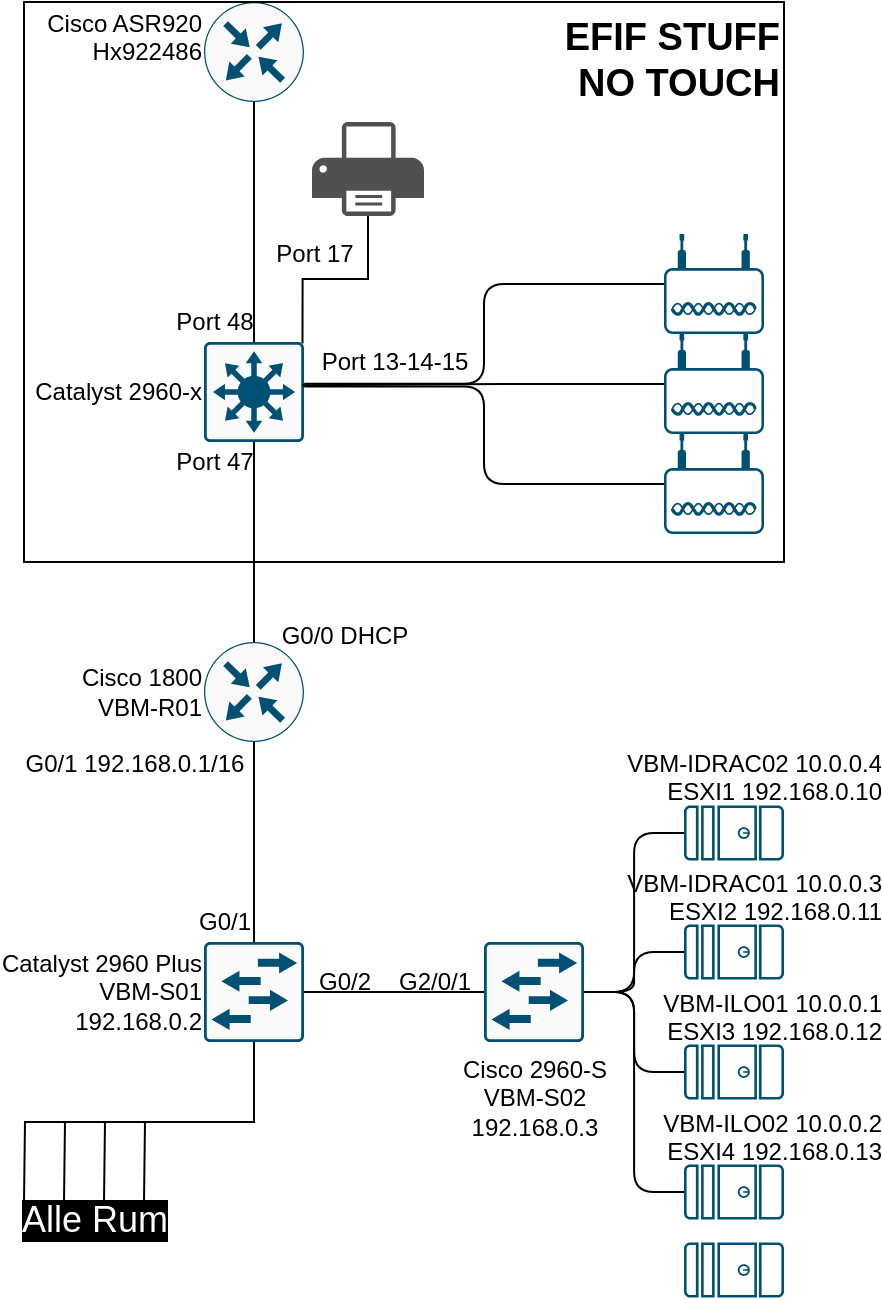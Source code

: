 <mxfile version="15.8.7" type="github">
  <diagram id="ppfziiVVInZV-qy0xaDF" name="Page-1">
    <mxGraphModel dx="1422" dy="780" grid="1" gridSize="10" guides="1" tooltips="1" connect="1" arrows="1" fold="1" page="1" pageScale="1" pageWidth="850" pageHeight="1100" math="0" shadow="0">
      <root>
        <mxCell id="0" />
        <mxCell id="1" parent="0" />
        <mxCell id="5dfUAcdPvlu-0EGSf2Pe-10" style="edgeStyle=orthogonalEdgeStyle;rounded=1;orthogonalLoop=1;jettySize=auto;html=1;entryX=0.5;entryY=0;entryDx=0;entryDy=0;entryPerimeter=0;endArrow=none;endFill=0;strokeColor=default;" parent="1" source="5dfUAcdPvlu-0EGSf2Pe-1" target="5dfUAcdPvlu-0EGSf2Pe-3" edge="1">
          <mxGeometry relative="1" as="geometry" />
        </mxCell>
        <mxCell id="5dfUAcdPvlu-0EGSf2Pe-1" value="&lt;div style=&quot;font-size: 12px;&quot;&gt;Cisco ASR920&lt;br style=&quot;font-size: 12px;&quot;&gt;Hx922486&lt;/div&gt;&lt;div style=&quot;font-size: 12px;&quot;&gt;&lt;br style=&quot;font-size: 12px;&quot;&gt;&lt;/div&gt;" style="sketch=0;points=[[0.5,0,0],[1,0.5,0],[0.5,1,0],[0,0.5,0],[0.145,0.145,0],[0.856,0.145,0],[0.855,0.856,0],[0.145,0.855,0]];verticalLabelPosition=middle;html=1;verticalAlign=middle;aspect=fixed;align=right;pointerEvents=1;shape=mxgraph.cisco19.rect;prIcon=router;fillColor=#FAFAFA;strokeColor=#005073;labelBackgroundColor=none;labelBorderColor=none;horizontal=1;labelPosition=left;fontSize=12;" parent="1" vertex="1">
          <mxGeometry x="410" y="90" width="50" height="50" as="geometry" />
        </mxCell>
        <mxCell id="5dfUAcdPvlu-0EGSf2Pe-9" style="edgeStyle=orthogonalEdgeStyle;rounded=1;orthogonalLoop=1;jettySize=auto;html=1;exitX=0.5;exitY=0;exitDx=0;exitDy=0;exitPerimeter=0;entryX=0.5;entryY=1;entryDx=0;entryDy=0;entryPerimeter=0;endArrow=none;endFill=0;strokeColor=default;" parent="1" source="5dfUAcdPvlu-0EGSf2Pe-2" target="5dfUAcdPvlu-0EGSf2Pe-3" edge="1">
          <mxGeometry relative="1" as="geometry" />
        </mxCell>
        <mxCell id="5dfUAcdPvlu-0EGSf2Pe-2" value="&lt;div&gt;Cisco 1800&lt;/div&gt;&lt;div&gt;VBM-R01&lt;br&gt;&lt;/div&gt;" style="sketch=0;points=[[0.5,0,0],[1,0.5,0],[0.5,1,0],[0,0.5,0],[0.145,0.145,0],[0.856,0.145,0],[0.855,0.856,0],[0.145,0.855,0]];verticalLabelPosition=middle;html=1;verticalAlign=middle;aspect=fixed;align=right;pointerEvents=1;shape=mxgraph.cisco19.rect;prIcon=router;fillColor=#FAFAFA;strokeColor=#005073;labelPosition=left;" parent="1" vertex="1">
          <mxGeometry x="410" y="410" width="50" height="50" as="geometry" />
        </mxCell>
        <mxCell id="KE-paRDOmHkB9Fc1bpKS-12" style="edgeStyle=orthogonalEdgeStyle;rounded=0;orthogonalLoop=1;jettySize=auto;html=1;exitX=0.985;exitY=0.015;exitDx=0;exitDy=0;exitPerimeter=0;fontSize=12;fontColor=default;endArrow=none;endFill=0;" edge="1" parent="1" source="5dfUAcdPvlu-0EGSf2Pe-3" target="KE-paRDOmHkB9Fc1bpKS-11">
          <mxGeometry relative="1" as="geometry" />
        </mxCell>
        <mxCell id="5dfUAcdPvlu-0EGSf2Pe-3" value="Catalyst 2960-x" style="sketch=0;points=[[0.015,0.015,0],[0.985,0.015,0],[0.985,0.985,0],[0.015,0.985,0],[0.25,0,0],[0.5,0,0],[0.75,0,0],[1,0.25,0],[1,0.5,0],[1,0.75,0],[0.75,1,0],[0.5,1,0],[0.25,1,0],[0,0.75,0],[0,0.5,0],[0,0.25,0]];verticalLabelPosition=middle;html=1;verticalAlign=middle;aspect=fixed;align=right;pointerEvents=1;shape=mxgraph.cisco19.rect;prIcon=l3_switch;fillColor=#FAFAFA;strokeColor=#005073;horizontal=1;labelPosition=left;" parent="1" vertex="1">
          <mxGeometry x="410" y="260" width="50" height="50" as="geometry" />
        </mxCell>
        <mxCell id="5dfUAcdPvlu-0EGSf2Pe-8" style="edgeStyle=orthogonalEdgeStyle;rounded=1;orthogonalLoop=1;jettySize=auto;html=1;exitX=0.5;exitY=0;exitDx=0;exitDy=0;exitPerimeter=0;entryX=0.5;entryY=1;entryDx=0;entryDy=0;entryPerimeter=0;endArrow=none;endFill=0;strokeColor=default;" parent="1" source="5dfUAcdPvlu-0EGSf2Pe-4" target="5dfUAcdPvlu-0EGSf2Pe-2" edge="1">
          <mxGeometry relative="1" as="geometry" />
        </mxCell>
        <mxCell id="5dfUAcdPvlu-0EGSf2Pe-37" style="edgeStyle=orthogonalEdgeStyle;rounded=1;orthogonalLoop=1;jettySize=auto;html=1;entryX=0;entryY=0.5;entryDx=0;entryDy=0;entryPerimeter=0;fontSize=12;endArrow=none;endFill=0;strokeColor=default;" parent="1" source="5dfUAcdPvlu-0EGSf2Pe-4" target="5dfUAcdPvlu-0EGSf2Pe-5" edge="1">
          <mxGeometry relative="1" as="geometry" />
        </mxCell>
        <mxCell id="KE-paRDOmHkB9Fc1bpKS-16" style="edgeStyle=orthogonalEdgeStyle;rounded=0;orthogonalLoop=1;jettySize=auto;html=1;exitX=0.5;exitY=1;exitDx=0;exitDy=0;exitPerimeter=0;fontSize=12;fontColor=default;endArrow=none;endFill=0;" edge="1" parent="1" source="5dfUAcdPvlu-0EGSf2Pe-4">
          <mxGeometry relative="1" as="geometry">
            <mxPoint x="320" y="690" as="targetPoint" />
          </mxGeometry>
        </mxCell>
        <mxCell id="KE-paRDOmHkB9Fc1bpKS-17" style="edgeStyle=orthogonalEdgeStyle;rounded=0;orthogonalLoop=1;jettySize=auto;html=1;exitX=0.5;exitY=1;exitDx=0;exitDy=0;exitPerimeter=0;fontSize=12;fontColor=default;endArrow=none;endFill=0;" edge="1" parent="1" source="5dfUAcdPvlu-0EGSf2Pe-4">
          <mxGeometry relative="1" as="geometry">
            <mxPoint x="340" y="690" as="targetPoint" />
          </mxGeometry>
        </mxCell>
        <mxCell id="KE-paRDOmHkB9Fc1bpKS-18" style="edgeStyle=orthogonalEdgeStyle;rounded=0;orthogonalLoop=1;jettySize=auto;html=1;exitX=0.5;exitY=1;exitDx=0;exitDy=0;exitPerimeter=0;fontSize=12;fontColor=default;endArrow=none;endFill=0;" edge="1" parent="1" source="5dfUAcdPvlu-0EGSf2Pe-4">
          <mxGeometry relative="1" as="geometry">
            <mxPoint x="360" y="690" as="targetPoint" />
          </mxGeometry>
        </mxCell>
        <mxCell id="KE-paRDOmHkB9Fc1bpKS-19" style="edgeStyle=orthogonalEdgeStyle;rounded=0;orthogonalLoop=1;jettySize=auto;html=1;exitX=0.5;exitY=1;exitDx=0;exitDy=0;exitPerimeter=0;fontSize=12;fontColor=default;endArrow=none;endFill=0;" edge="1" parent="1" source="5dfUAcdPvlu-0EGSf2Pe-4">
          <mxGeometry relative="1" as="geometry">
            <mxPoint x="380" y="690" as="targetPoint" />
          </mxGeometry>
        </mxCell>
        <mxCell id="5dfUAcdPvlu-0EGSf2Pe-4" value="&lt;div&gt;Catalyst 2960 Plus&lt;/div&gt;&lt;div&gt;VBM-S01&lt;br&gt;&lt;/div&gt;&lt;div&gt;192.168.0.2&lt;br&gt;&lt;/div&gt;" style="sketch=0;points=[[0.015,0.015,0],[0.985,0.015,0],[0.985,0.985,0],[0.015,0.985,0],[0.25,0,0],[0.5,0,0],[0.75,0,0],[1,0.25,0],[1,0.5,0],[1,0.75,0],[0.75,1,0],[0.5,1,0],[0.25,1,0],[0,0.75,0],[0,0.5,0],[0,0.25,0]];verticalLabelPosition=middle;html=1;verticalAlign=middle;aspect=fixed;align=right;pointerEvents=1;shape=mxgraph.cisco19.rect;prIcon=l2_switch;fillColor=#FAFAFA;strokeColor=#005073;labelPosition=left;" parent="1" vertex="1">
          <mxGeometry x="410" y="560" width="50" height="50" as="geometry" />
        </mxCell>
        <mxCell id="5dfUAcdPvlu-0EGSf2Pe-38" style="edgeStyle=orthogonalEdgeStyle;rounded=1;orthogonalLoop=1;jettySize=auto;html=1;exitX=1;exitY=0.5;exitDx=0;exitDy=0;exitPerimeter=0;entryX=0.5;entryY=1;entryDx=0;entryDy=0;entryPerimeter=0;fontSize=12;endArrow=none;endFill=0;strokeColor=default;" parent="1" source="5dfUAcdPvlu-0EGSf2Pe-5" target="5dfUAcdPvlu-0EGSf2Pe-31" edge="1">
          <mxGeometry relative="1" as="geometry" />
        </mxCell>
        <mxCell id="5dfUAcdPvlu-0EGSf2Pe-5" value="&lt;div&gt;Cisco 2960-S&lt;br&gt;&lt;/div&gt;&lt;div&gt;VBM-S02&lt;/div&gt;&lt;div&gt;192.168.0.3&lt;br&gt;&lt;/div&gt;" style="sketch=0;points=[[0.015,0.015,0],[0.985,0.015,0],[0.985,0.985,0],[0.015,0.985,0],[0.25,0,0],[0.5,0,0],[0.75,0,0],[1,0.25,0],[1,0.5,0],[1,0.75,0],[0.75,1,0],[0.5,1,0],[0.25,1,0],[0,0.75,0],[0,0.5,0],[0,0.25,0]];verticalLabelPosition=bottom;html=1;verticalAlign=top;aspect=fixed;align=center;pointerEvents=1;shape=mxgraph.cisco19.rect;prIcon=l2_switch;fillColor=#FAFAFA;strokeColor=#005073;" parent="1" vertex="1">
          <mxGeometry x="550" y="560" width="50" height="50" as="geometry" />
        </mxCell>
        <mxCell id="5dfUAcdPvlu-0EGSf2Pe-23" style="edgeStyle=orthogonalEdgeStyle;rounded=1;orthogonalLoop=1;jettySize=auto;html=1;entryX=1.002;entryY=0.417;entryDx=0;entryDy=0;entryPerimeter=0;fontSize=12;endArrow=none;endFill=0;strokeColor=default;" parent="1" source="5dfUAcdPvlu-0EGSf2Pe-12" target="5dfUAcdPvlu-0EGSf2Pe-3" edge="1">
          <mxGeometry relative="1" as="geometry" />
        </mxCell>
        <mxCell id="5dfUAcdPvlu-0EGSf2Pe-22" style="edgeStyle=orthogonalEdgeStyle;rounded=1;orthogonalLoop=1;jettySize=auto;html=1;entryX=0.98;entryY=0.433;entryDx=0;entryDy=0;entryPerimeter=0;fontSize=12;endArrow=none;endFill=0;strokeColor=default;" parent="1" source="5dfUAcdPvlu-0EGSf2Pe-13" target="5dfUAcdPvlu-0EGSf2Pe-3" edge="1">
          <mxGeometry relative="1" as="geometry" />
        </mxCell>
        <mxCell id="5dfUAcdPvlu-0EGSf2Pe-21" style="edgeStyle=orthogonalEdgeStyle;rounded=1;orthogonalLoop=1;jettySize=auto;html=1;entryX=1.002;entryY=0.444;entryDx=0;entryDy=0;entryPerimeter=0;fontSize=12;endArrow=none;endFill=0;strokeColor=default;" parent="1" source="5dfUAcdPvlu-0EGSf2Pe-14" target="5dfUAcdPvlu-0EGSf2Pe-3" edge="1">
          <mxGeometry relative="1" as="geometry" />
        </mxCell>
        <mxCell id="5dfUAcdPvlu-0EGSf2Pe-25" value="" style="group" parent="1" vertex="1" connectable="0">
          <mxGeometry x="640" y="206" width="50" height="150" as="geometry" />
        </mxCell>
        <mxCell id="5dfUAcdPvlu-0EGSf2Pe-12" value="" style="points=[[0.03,0.36,0],[0.18,0,0],[0.5,0.34,0],[0.82,0,0],[0.97,0.36,0],[1,0.67,0],[0.975,0.975,0],[0.5,1,0],[0.025,0.975,0],[0,0.67,0]];verticalLabelPosition=bottom;sketch=0;html=1;verticalAlign=top;aspect=fixed;align=center;pointerEvents=1;shape=mxgraph.cisco19.wireless_access_point;fillColor=#005073;strokeColor=none;labelBackgroundColor=none;fontSize=12;" parent="5dfUAcdPvlu-0EGSf2Pe-25" vertex="1">
          <mxGeometry width="50" height="50" as="geometry" />
        </mxCell>
        <mxCell id="5dfUAcdPvlu-0EGSf2Pe-13" value="" style="points=[[0.03,0.36,0],[0.18,0,0],[0.5,0.34,0],[0.82,0,0],[0.97,0.36,0],[1,0.67,0],[0.975,0.975,0],[0.5,1,0],[0.025,0.975,0],[0,0.67,0]];verticalLabelPosition=bottom;sketch=0;html=1;verticalAlign=top;aspect=fixed;align=center;pointerEvents=1;shape=mxgraph.cisco19.wireless_access_point;fillColor=#005073;strokeColor=none;labelBackgroundColor=none;fontSize=12;" parent="5dfUAcdPvlu-0EGSf2Pe-25" vertex="1">
          <mxGeometry y="50" width="50" height="50" as="geometry" />
        </mxCell>
        <mxCell id="5dfUAcdPvlu-0EGSf2Pe-14" value="" style="points=[[0.03,0.36,0],[0.18,0,0],[0.5,0.34,0],[0.82,0,0],[0.97,0.36,0],[1,0.67,0],[0.975,0.975,0],[0.5,1,0],[0.025,0.975,0],[0,0.67,0]];verticalLabelPosition=bottom;sketch=0;html=1;verticalAlign=top;aspect=fixed;align=center;pointerEvents=1;shape=mxgraph.cisco19.wireless_access_point;fillColor=#005073;strokeColor=none;labelBackgroundColor=none;fontSize=12;" parent="5dfUAcdPvlu-0EGSf2Pe-25" vertex="1">
          <mxGeometry y="100" width="50" height="50" as="geometry" />
        </mxCell>
        <mxCell id="5dfUAcdPvlu-0EGSf2Pe-41" style="edgeStyle=orthogonalEdgeStyle;rounded=1;orthogonalLoop=1;jettySize=auto;html=1;exitX=0.5;exitY=1;exitDx=0;exitDy=0;exitPerimeter=0;entryX=1;entryY=0.5;entryDx=0;entryDy=0;entryPerimeter=0;fontSize=12;endArrow=none;endFill=0;strokeColor=default;" parent="1" source="5dfUAcdPvlu-0EGSf2Pe-28" target="5dfUAcdPvlu-0EGSf2Pe-5" edge="1">
          <mxGeometry relative="1" as="geometry" />
        </mxCell>
        <mxCell id="5dfUAcdPvlu-0EGSf2Pe-28" value="&lt;div&gt;VBM-ILO02 10.0.0.2&lt;/div&gt;&lt;div&gt;ESXI4 192.168.0.13&lt;/div&gt;" style="sketch=0;points=[[0.015,0.015,0],[0.985,0.015,0],[0.985,0.985,0],[0.015,0.985,0],[0.25,0,0],[0.5,0,0],[0.75,0,0],[1,0.25,0],[1,0.5,0],[1,0.75,0],[0.75,1,0],[0.5,1,0],[0.25,1,0],[0,0.75,0],[0,0.5,0],[0,0.25,0]];verticalLabelPosition=bottom;html=1;verticalAlign=top;aspect=fixed;align=right;pointerEvents=1;shape=mxgraph.cisco19.server;fillColor=#005073;strokeColor=none;labelBackgroundColor=none;fontSize=12;rotation=90;horizontal=0;labelPosition=left;spacingTop=-7;" parent="1" vertex="1">
          <mxGeometry x="661.25" y="660" width="27.5" height="50" as="geometry" />
        </mxCell>
        <mxCell id="5dfUAcdPvlu-0EGSf2Pe-40" style="edgeStyle=orthogonalEdgeStyle;rounded=1;orthogonalLoop=1;jettySize=auto;html=1;exitX=0.5;exitY=1;exitDx=0;exitDy=0;exitPerimeter=0;entryX=1;entryY=0.5;entryDx=0;entryDy=0;entryPerimeter=0;fontSize=12;endArrow=none;endFill=0;strokeColor=default;" parent="1" source="5dfUAcdPvlu-0EGSf2Pe-29" target="5dfUAcdPvlu-0EGSf2Pe-5" edge="1">
          <mxGeometry relative="1" as="geometry" />
        </mxCell>
        <mxCell id="5dfUAcdPvlu-0EGSf2Pe-29" value="&lt;div&gt;VBM-ILO01 10.0.0.1&lt;/div&gt;&lt;div&gt;ESXI3 192.168.0.12&lt;/div&gt;" style="sketch=0;points=[[0.015,0.015,0],[0.985,0.015,0],[0.985,0.985,0],[0.015,0.985,0],[0.25,0,0],[0.5,0,0],[0.75,0,0],[1,0.25,0],[1,0.5,0],[1,0.75,0],[0.75,1,0],[0.5,1,0],[0.25,1,0],[0,0.75,0],[0,0.5,0],[0,0.25,0]];verticalLabelPosition=bottom;html=1;verticalAlign=top;aspect=fixed;align=right;pointerEvents=1;shape=mxgraph.cisco19.server;fillColor=#005073;strokeColor=none;labelBackgroundColor=none;fontSize=12;rotation=90;horizontal=0;labelPosition=left;spacingTop=-7;" parent="1" vertex="1">
          <mxGeometry x="661.25" y="600" width="27.5" height="50" as="geometry" />
        </mxCell>
        <mxCell id="5dfUAcdPvlu-0EGSf2Pe-39" style="edgeStyle=orthogonalEdgeStyle;rounded=1;orthogonalLoop=1;jettySize=auto;html=1;exitX=0.5;exitY=1;exitDx=0;exitDy=0;exitPerimeter=0;entryX=1;entryY=0.5;entryDx=0;entryDy=0;entryPerimeter=0;fontSize=12;endArrow=none;endFill=0;strokeColor=default;" parent="1" source="5dfUAcdPvlu-0EGSf2Pe-30" target="5dfUAcdPvlu-0EGSf2Pe-5" edge="1">
          <mxGeometry relative="1" as="geometry" />
        </mxCell>
        <mxCell id="5dfUAcdPvlu-0EGSf2Pe-30" value="&lt;div&gt;VBM-IDRAC01 10.0.0.3&lt;/div&gt;&lt;div&gt;ESXI2 192.168.0.11&lt;br&gt;&lt;/div&gt;" style="sketch=0;points=[[0.015,0.015,0],[0.985,0.015,0],[0.985,0.985,0],[0.015,0.985,0],[0.25,0,0],[0.5,0,0],[0.75,0,0],[1,0.25,0],[1,0.5,0],[1,0.75,0],[0.75,1,0],[0.5,1,0],[0.25,1,0],[0,0.75,0],[0,0.5,0],[0,0.25,0]];verticalLabelPosition=bottom;html=1;verticalAlign=top;aspect=fixed;align=right;pointerEvents=1;shape=mxgraph.cisco19.server;fillColor=#005073;strokeColor=none;labelBackgroundColor=none;fontSize=12;rotation=90;horizontal=0;labelPosition=left;spacingTop=-7;" parent="1" vertex="1">
          <mxGeometry x="661.25" y="540" width="27.5" height="50" as="geometry" />
        </mxCell>
        <mxCell id="KE-paRDOmHkB9Fc1bpKS-1" value="&lt;div style=&quot;font-size: 19px;&quot;&gt;EFIF STUFF&lt;/div&gt;&lt;div style=&quot;font-size: 19px;&quot;&gt;NO TOUCH&lt;br style=&quot;font-size: 19px;&quot;&gt;&lt;/div&gt;" style="rounded=0;whiteSpace=wrap;html=1;fontColor=default;fillColor=none;fontSize=19;fontStyle=1;align=right;horizontal=1;verticalAlign=top;" vertex="1" parent="1">
          <mxGeometry x="320" y="90" width="380" height="280" as="geometry" />
        </mxCell>
        <mxCell id="5dfUAcdPvlu-0EGSf2Pe-31" value="&lt;div&gt;VBM-IDRAC02 10.0.0.4&lt;/div&gt;&lt;div&gt;ESXI1 192.168.0.10&lt;br&gt;&lt;/div&gt;" style="sketch=0;points=[[0.015,0.015,0],[0.985,0.015,0],[0.985,0.985,0],[0.015,0.985,0],[0.25,0,0],[0.5,0,0],[0.75,0,0],[1,0.25,0],[1,0.5,0],[1,0.75,0],[0.75,1,0],[0.5,1,0],[0.25,1,0],[0,0.75,0],[0,0.5,0],[0,0.25,0]];verticalLabelPosition=bottom;html=1;verticalAlign=top;aspect=fixed;align=right;pointerEvents=1;shape=mxgraph.cisco19.server;fillColor=#005073;strokeColor=none;labelBackgroundColor=none;fontSize=12;rotation=90;horizontal=0;labelPosition=left;spacingTop=-7;" parent="1" vertex="1">
          <mxGeometry x="661.25" y="480.5" width="27.5" height="50" as="geometry" />
        </mxCell>
        <mxCell id="5dfUAcdPvlu-0EGSf2Pe-42" value="" style="sketch=0;points=[[0.015,0.015,0],[0.985,0.015,0],[0.985,0.985,0],[0.015,0.985,0],[0.25,0,0],[0.5,0,0],[0.75,0,0],[1,0.25,0],[1,0.5,0],[1,0.75,0],[0.75,1,0],[0.5,1,0],[0.25,1,0],[0,0.75,0],[0,0.5,0],[0,0.25,0]];verticalLabelPosition=bottom;html=1;verticalAlign=top;aspect=fixed;align=center;pointerEvents=1;shape=mxgraph.cisco19.server;fillColor=#005073;strokeColor=none;labelBackgroundColor=none;fontSize=12;rotation=90;" parent="1" vertex="1">
          <mxGeometry x="661.25" y="699" width="27.5" height="50" as="geometry" />
        </mxCell>
        <mxCell id="KE-paRDOmHkB9Fc1bpKS-2" value="&lt;font style=&quot;font-size: 12px&quot;&gt;G0/0 DHCP&lt;/font&gt;" style="text;html=1;align=center;verticalAlign=middle;resizable=0;points=[];autosize=1;strokeColor=none;fillColor=none;fontSize=19;fontColor=default;" vertex="1" parent="1">
          <mxGeometry x="440" y="390" width="80" height="30" as="geometry" />
        </mxCell>
        <mxCell id="KE-paRDOmHkB9Fc1bpKS-3" value="G0/1 192.168.0.1/16" style="text;html=1;align=center;verticalAlign=middle;resizable=0;points=[];autosize=1;strokeColor=none;fillColor=none;fontSize=12;fontColor=default;" vertex="1" parent="1">
          <mxGeometry x="310" y="460.5" width="130" height="20" as="geometry" />
        </mxCell>
        <mxCell id="KE-paRDOmHkB9Fc1bpKS-7" value="G0/1" style="text;html=1;align=center;verticalAlign=middle;resizable=0;points=[];autosize=1;strokeColor=none;fillColor=none;fontSize=12;fontColor=default;" vertex="1" parent="1">
          <mxGeometry x="400" y="540" width="40" height="20" as="geometry" />
        </mxCell>
        <mxCell id="KE-paRDOmHkB9Fc1bpKS-8" value="Port 47" style="text;html=1;align=center;verticalAlign=middle;resizable=0;points=[];autosize=1;strokeColor=none;fillColor=none;fontSize=12;fontColor=default;" vertex="1" parent="1">
          <mxGeometry x="390" y="310" width="50" height="20" as="geometry" />
        </mxCell>
        <mxCell id="KE-paRDOmHkB9Fc1bpKS-9" value="Port 48" style="text;html=1;align=center;verticalAlign=middle;resizable=0;points=[];autosize=1;strokeColor=none;fillColor=none;fontSize=12;fontColor=default;" vertex="1" parent="1">
          <mxGeometry x="390" y="240" width="50" height="20" as="geometry" />
        </mxCell>
        <mxCell id="KE-paRDOmHkB9Fc1bpKS-11" value="" style="sketch=0;pointerEvents=1;shadow=0;dashed=0;html=1;strokeColor=none;fillColor=#505050;labelPosition=center;verticalLabelPosition=bottom;verticalAlign=top;outlineConnect=0;align=center;shape=mxgraph.office.devices.printer;fontSize=12;fontColor=default;" vertex="1" parent="1">
          <mxGeometry x="464" y="150" width="56" height="47" as="geometry" />
        </mxCell>
        <mxCell id="KE-paRDOmHkB9Fc1bpKS-13" value="Port 17" style="text;html=1;align=center;verticalAlign=middle;resizable=0;points=[];autosize=1;strokeColor=none;fillColor=none;fontSize=12;fontColor=default;" vertex="1" parent="1">
          <mxGeometry x="440" y="206" width="50" height="20" as="geometry" />
        </mxCell>
        <mxCell id="KE-paRDOmHkB9Fc1bpKS-15" value="Port 13-14-15" style="text;html=1;align=center;verticalAlign=middle;resizable=0;points=[];autosize=1;strokeColor=none;fillColor=none;fontSize=12;fontColor=default;" vertex="1" parent="1">
          <mxGeometry x="460" y="260" width="90" height="20" as="geometry" />
        </mxCell>
        <mxCell id="KE-paRDOmHkB9Fc1bpKS-20" value="Alle Rum" style="text;html=1;align=center;verticalAlign=middle;resizable=0;points=[];autosize=1;strokeColor=none;fillColor=none;fontSize=18;fontColor=#FFFFFF;labelBackgroundColor=#000000;" vertex="1" parent="1">
          <mxGeometry x="310" y="684" width="90" height="30" as="geometry" />
        </mxCell>
        <mxCell id="KE-paRDOmHkB9Fc1bpKS-21" value="&lt;font style=&quot;font-size: 12px;&quot; color=&quot;#000000&quot;&gt;G0/2&lt;/font&gt;" style="text;html=1;align=center;verticalAlign=middle;resizable=0;points=[];autosize=1;strokeColor=none;fillColor=none;fontSize=12;fontColor=#FFFFFF;" vertex="1" parent="1">
          <mxGeometry x="460" y="570" width="40" height="20" as="geometry" />
        </mxCell>
        <mxCell id="KE-paRDOmHkB9Fc1bpKS-22" value="G2/0/1" style="text;html=1;align=center;verticalAlign=middle;resizable=0;points=[];autosize=1;strokeColor=none;fillColor=none;fontSize=12;fontColor=#000000;" vertex="1" parent="1">
          <mxGeometry x="500" y="570" width="50" height="20" as="geometry" />
        </mxCell>
      </root>
    </mxGraphModel>
  </diagram>
</mxfile>

